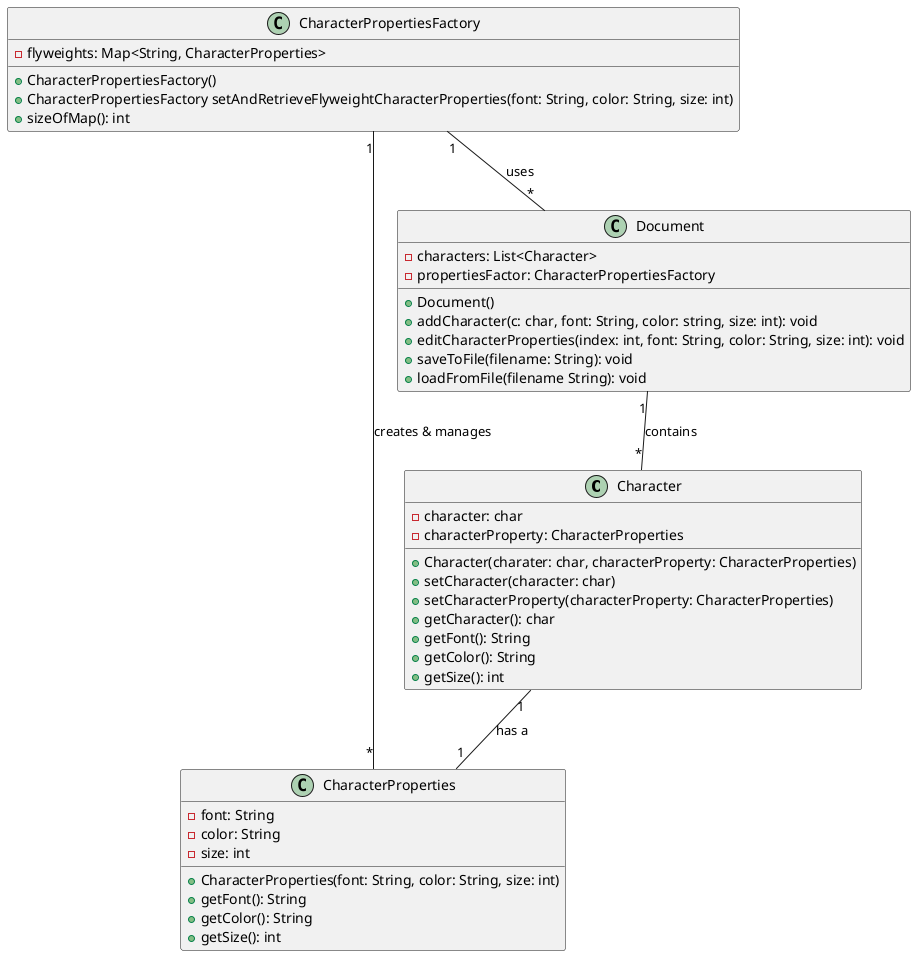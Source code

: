 @startuml
'UML Class Diagram for flyweight design pattern

' Classes
class Character {
    - character: char
    - characterProperty: CharacterProperties
    + Character(charater: char, characterProperty: CharacterProperties)
    + setCharacter(character: char)
    + setCharacterProperty(characterProperty: CharacterProperties)
    + getCharacter(): char
    + getFont(): String
    + getColor(): String
    + getSize(): int
}

class CharacterProperties {
    - font: String
    - color: String
    - size: int
    + CharacterProperties(font: String, color: String, size: int)
    + getFont(): String
    + getColor(): String
    + getSize(): int
}

class CharacterPropertiesFactory {
    - flyweights: Map<String, CharacterProperties>
    + CharacterPropertiesFactory()
    + CharacterPropertiesFactory setAndRetrieveFlyweightCharacterProperties(font: String, color: String, size: int)
    + sizeOfMap(): int
}

class Document {
    - characters: List<Character>
    - propertiesFactor: CharacterPropertiesFactory
    + Document()
    + addCharacter(c: char, font: String, color: string, size: int): void
    + editCharacterProperties(index: int, font: String, color: String, size: int): void
    + saveToFile(filename: String): void
    + loadFromFile(filename String): void
}

' Relationships
CharacterPropertiesFactory "1" -- "*" CharacterProperties : creates & manages
CharacterPropertiesFactory "1" -- "*" Document : uses
Document "1" -- "*" Character: contains
Character "1" -- "1" CharacterProperties: has a

@enduml